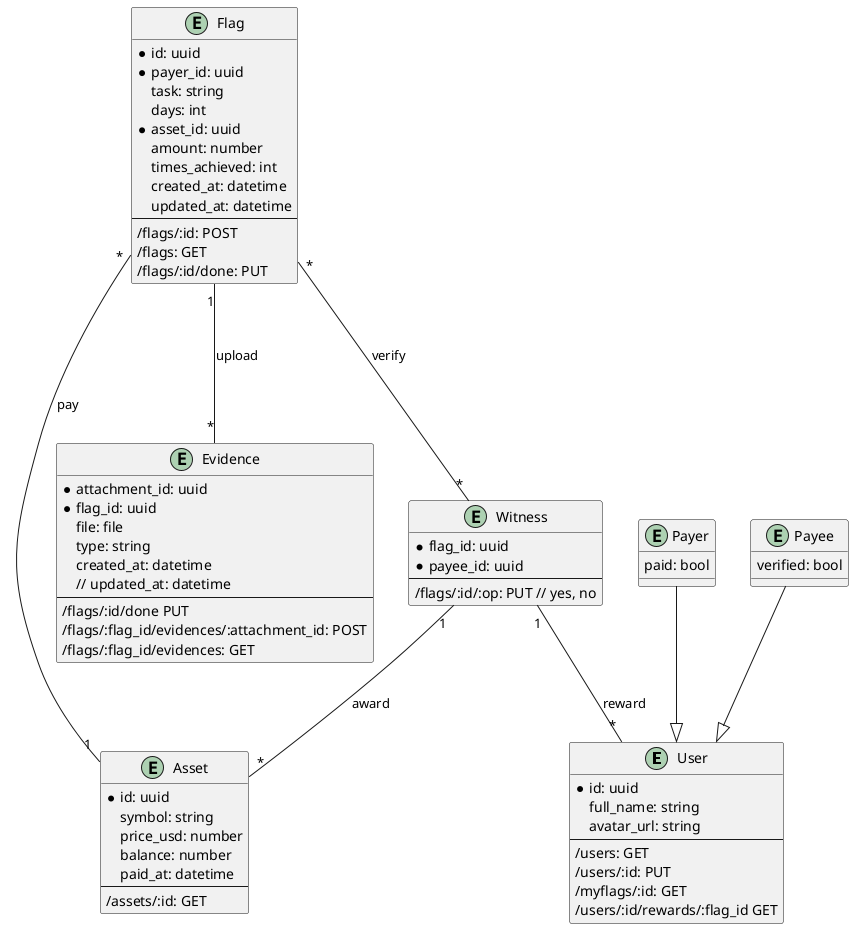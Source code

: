 @startuml

entity User {
   * id: uuid
   full_name: string
   avatar_url: string
   --
   /users: GET
   /users/:id: PUT
   /myflags/:id: GET
   /users/:id/rewards/:flag_id GET
}

entity Flag {
    * id: uuid
    * payer_id: uuid
    task: string
    days: int
    * asset_id: uuid
    amount: number
    times_achieved: int
    created_at: datetime
    updated_at: datetime
    --
    /flags/:id: POST
    /flags: GET
    /flags/:id/done: PUT
}

entity Asset {
    * id: uuid
    symbol: string
    price_usd: number
    balance: number
    paid_at: datetime
    --
    /assets/:id: GET
}

entity Evidence {
    * attachment_id: uuid
    * flag_id: uuid
    file: file
    type: string
    created_at: datetime
    // updated_at: datetime
    --
    /flags/:id/done PUT
    /flags/:flag_id/evidences/:attachment_id: POST
    /flags/:flag_id/evidences: GET
}

entity Witness {
    * flag_id: uuid
    * payee_id: uuid
    --
    /flags/:id/:op: PUT // yes, no
}

entity Payer {
    paid: bool
}

entity Payee {
    verified: bool
}

Payer --|> User
Payee --|> User

Flag "1" --- "*" Evidence: upload
Flag "*" --- "1" Asset: pay
Flag "*" --- "*" Witness: verify
Witness "1" -- "*" Asset: award 
Witness "1" -- "*" User: reward 

@enduml
